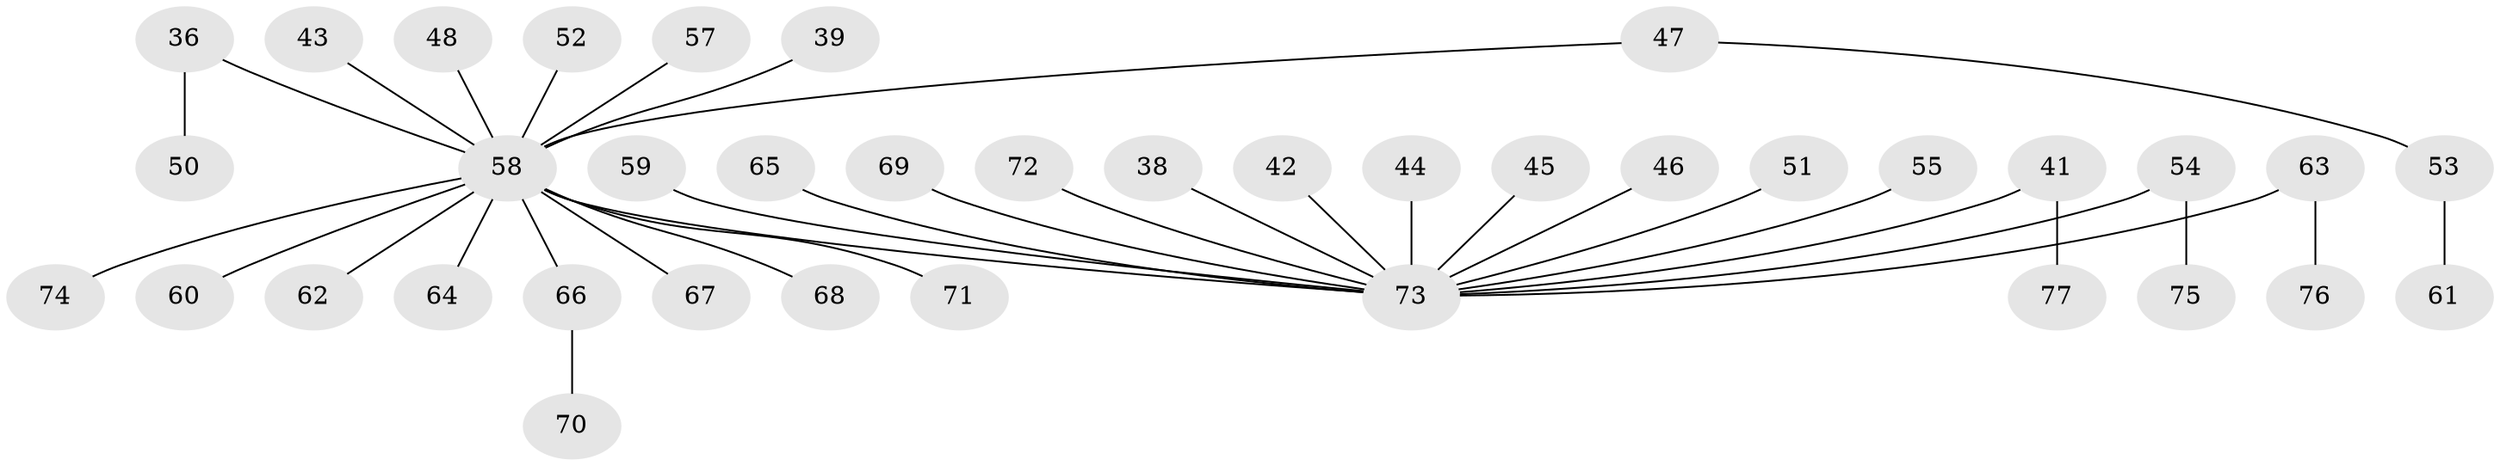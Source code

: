 // original degree distribution, {4: 0.06493506493506493, 8: 0.012987012987012988, 6: 0.025974025974025976, 2: 0.2727272727272727, 5: 0.012987012987012988, 1: 0.4935064935064935, 3: 0.11688311688311688}
// Generated by graph-tools (version 1.1) at 2025/52/03/09/25 04:52:43]
// undirected, 38 vertices, 37 edges
graph export_dot {
graph [start="1"]
  node [color=gray90,style=filled];
  36;
  38;
  39;
  41;
  42;
  43;
  44;
  45 [super="+35"];
  46;
  47;
  48;
  50;
  51;
  52;
  53;
  54;
  55;
  57;
  58 [super="+49+20+23+27+32"];
  59;
  60;
  61;
  62;
  63;
  64;
  65;
  66;
  67;
  68;
  69;
  70;
  71;
  72;
  73 [super="+34+56"];
  74;
  75;
  76;
  77;
  36 -- 50;
  36 -- 58;
  38 -- 73;
  39 -- 58;
  41 -- 77;
  41 -- 73;
  42 -- 73;
  43 -- 58;
  44 -- 73;
  45 -- 73;
  46 -- 73;
  47 -- 53;
  47 -- 58;
  48 -- 58;
  51 -- 73;
  52 -- 58;
  53 -- 61;
  54 -- 75;
  54 -- 73;
  55 -- 73;
  57 -- 58;
  58 -- 64;
  58 -- 66;
  58 -- 71;
  58 -- 74;
  58 -- 60;
  58 -- 62;
  58 -- 67;
  58 -- 68;
  58 -- 73;
  59 -- 73;
  63 -- 76;
  63 -- 73;
  65 -- 73;
  66 -- 70;
  69 -- 73;
  72 -- 73;
}
